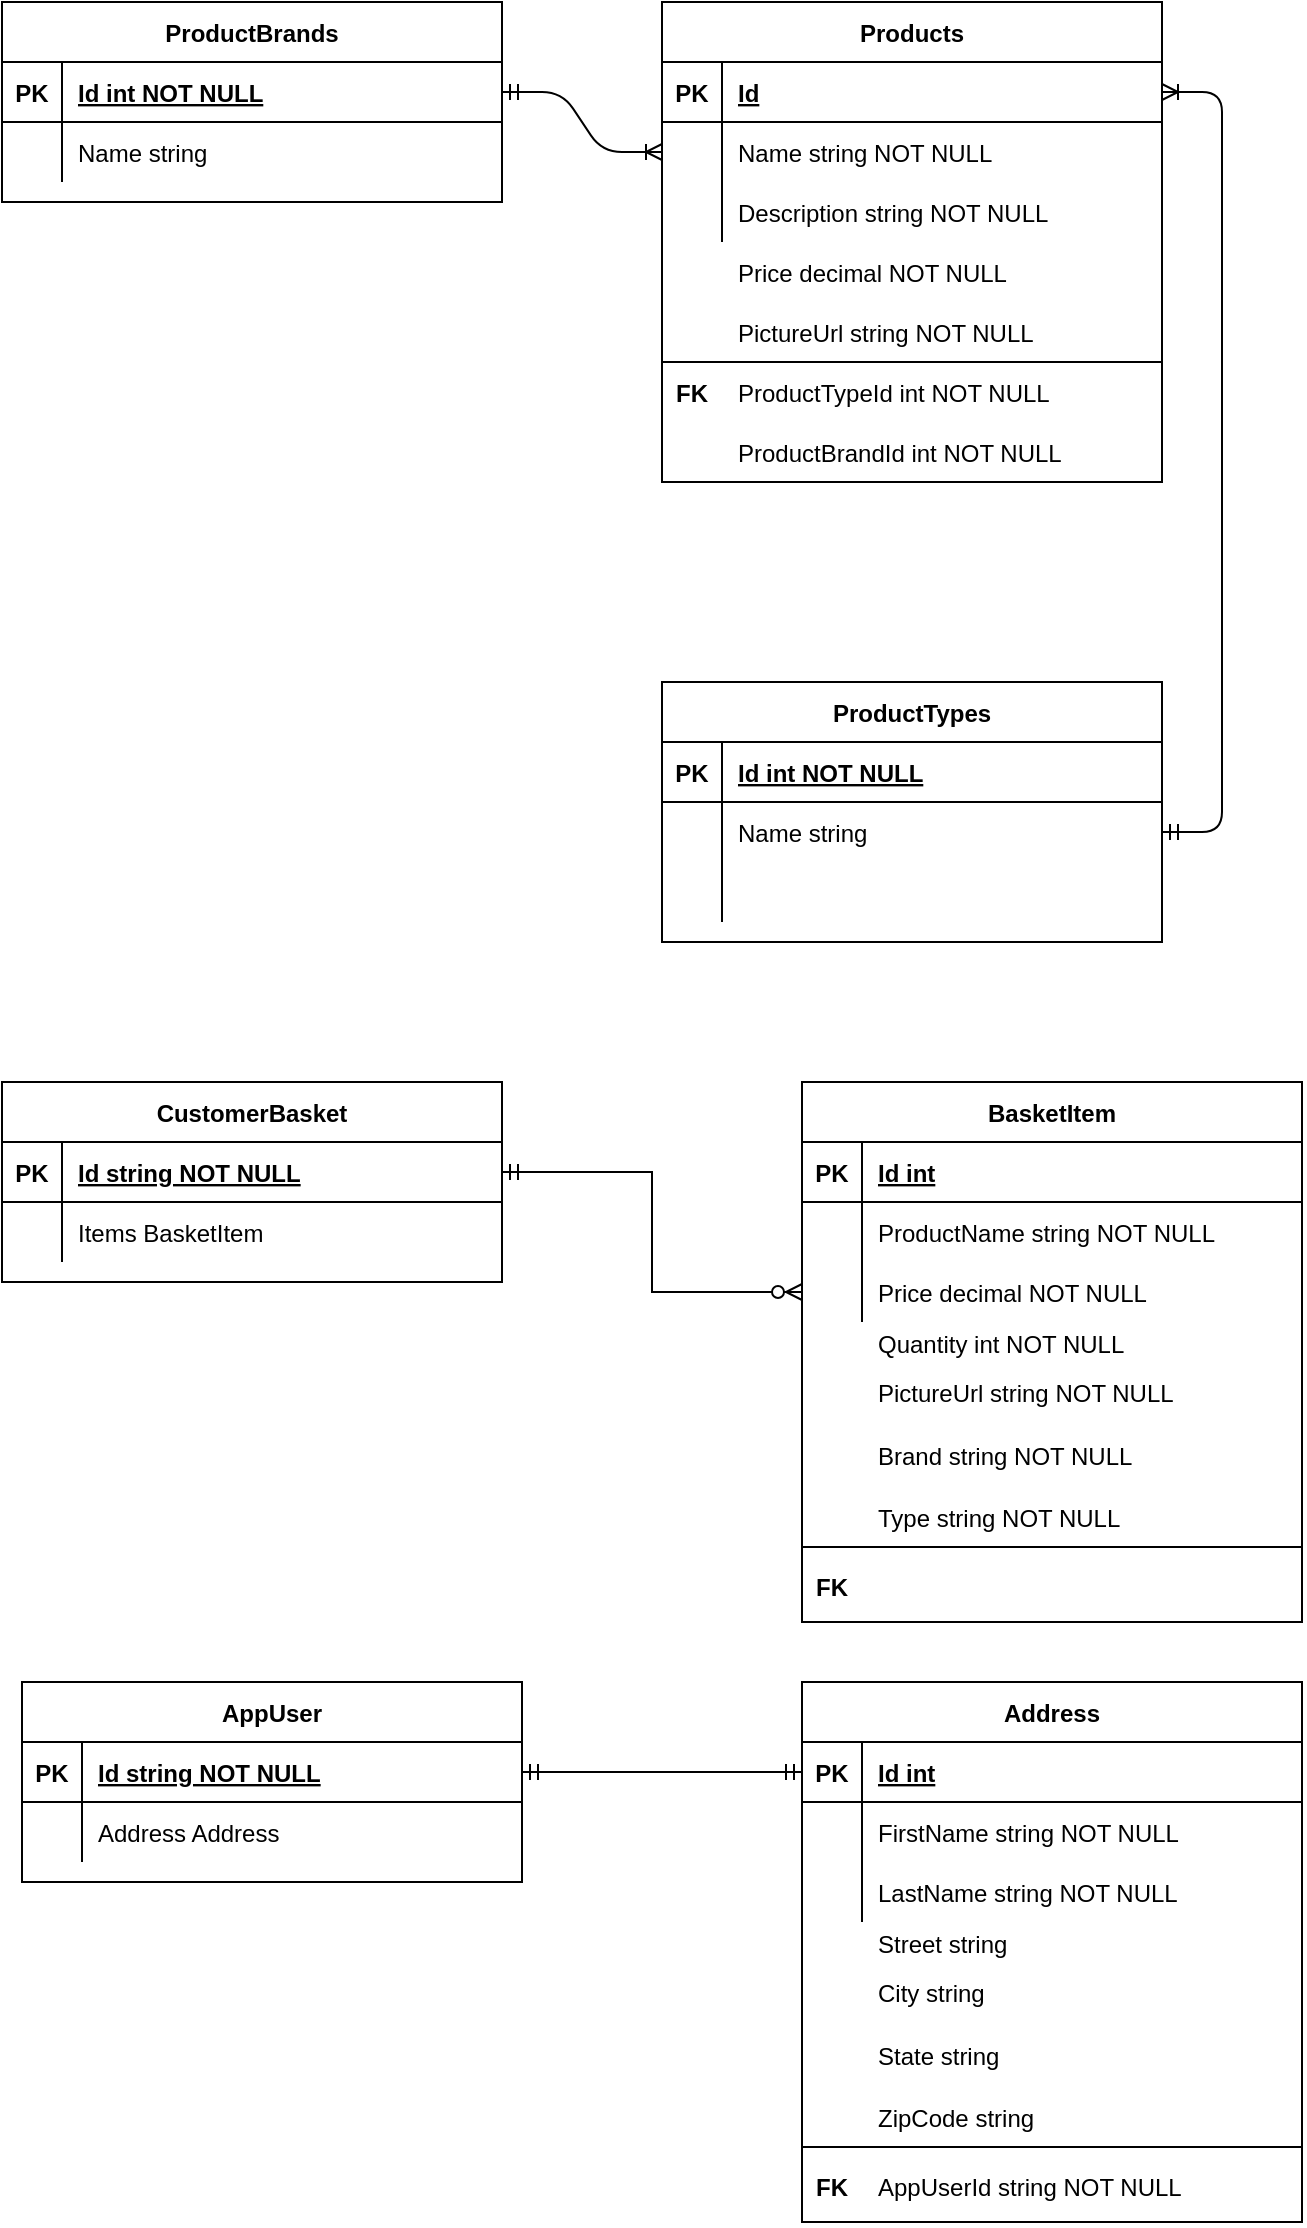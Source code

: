 <mxfile version="13.8.0" type="device"><diagram id="R2lEEEUBdFMjLlhIrx00" name="Page-1"><mxGraphModel dx="868" dy="450" grid="1" gridSize="10" guides="1" tooltips="1" connect="1" arrows="1" fold="1" page="1" pageScale="1" pageWidth="850" pageHeight="1100" math="0" shadow="0" extFonts="Permanent Marker^https://fonts.googleapis.com/css?family=Permanent+Marker"><root><mxCell id="0"/><mxCell id="1" parent="0"/><mxCell id="C-vyLk0tnHw3VtMMgP7b-1" value="" style="edgeStyle=entityRelationEdgeStyle;endArrow=ERoneToMany;startArrow=ERmandOne;endFill=0;startFill=0;" parent="1" source="C-vyLk0tnHw3VtMMgP7b-24" target="C-vyLk0tnHw3VtMMgP7b-6" edge="1"><mxGeometry width="100" height="100" relative="1" as="geometry"><mxPoint x="340" y="720" as="sourcePoint"/><mxPoint x="440" y="620" as="targetPoint"/></mxGeometry></mxCell><mxCell id="C-vyLk0tnHw3VtMMgP7b-12" value="" style="edgeStyle=entityRelationEdgeStyle;endArrow=ERmandOne;startArrow=ERoneToMany;endFill=0;startFill=0;" parent="1" source="C-vyLk0tnHw3VtMMgP7b-3" target="C-vyLk0tnHw3VtMMgP7b-17" edge="1"><mxGeometry width="100" height="100" relative="1" as="geometry"><mxPoint x="400" y="180" as="sourcePoint"/><mxPoint x="460" y="205" as="targetPoint"/></mxGeometry></mxCell><mxCell id="3wXvnnk6f5vpC1ITgU9m-12" value="" style="group" parent="1" vertex="1" connectable="0"><mxGeometry x="370" y="40" width="250" height="240" as="geometry"/></mxCell><mxCell id="C-vyLk0tnHw3VtMMgP7b-2" value="Products" style="shape=table;startSize=30;container=1;collapsible=1;childLayout=tableLayout;fixedRows=1;rowLines=0;fontStyle=1;align=center;resizeLast=1;" parent="3wXvnnk6f5vpC1ITgU9m-12" vertex="1"><mxGeometry width="250" height="240" as="geometry"/></mxCell><mxCell id="C-vyLk0tnHw3VtMMgP7b-3" value="" style="shape=partialRectangle;collapsible=0;dropTarget=0;pointerEvents=0;fillColor=none;points=[[0,0.5],[1,0.5]];portConstraint=eastwest;top=0;left=0;right=0;bottom=1;" parent="C-vyLk0tnHw3VtMMgP7b-2" vertex="1"><mxGeometry y="30" width="250" height="30" as="geometry"/></mxCell><mxCell id="C-vyLk0tnHw3VtMMgP7b-4" value="PK" style="shape=partialRectangle;overflow=hidden;connectable=0;fillColor=none;top=0;left=0;bottom=0;right=0;fontStyle=1;" parent="C-vyLk0tnHw3VtMMgP7b-3" vertex="1"><mxGeometry width="30" height="30" as="geometry"/></mxCell><mxCell id="C-vyLk0tnHw3VtMMgP7b-5" value="Id" style="shape=partialRectangle;overflow=hidden;connectable=0;fillColor=none;top=0;left=0;bottom=0;right=0;align=left;spacingLeft=6;fontStyle=5;" parent="C-vyLk0tnHw3VtMMgP7b-3" vertex="1"><mxGeometry x="30" width="220" height="30" as="geometry"/></mxCell><mxCell id="C-vyLk0tnHw3VtMMgP7b-6" value="" style="shape=partialRectangle;collapsible=0;dropTarget=0;pointerEvents=0;fillColor=none;points=[[0,0.5],[1,0.5]];portConstraint=eastwest;top=0;left=0;right=0;bottom=0;" parent="C-vyLk0tnHw3VtMMgP7b-2" vertex="1"><mxGeometry y="60" width="250" height="30" as="geometry"/></mxCell><mxCell id="C-vyLk0tnHw3VtMMgP7b-7" value="" style="shape=partialRectangle;overflow=hidden;connectable=0;fillColor=none;top=0;left=0;bottom=0;right=0;" parent="C-vyLk0tnHw3VtMMgP7b-6" vertex="1"><mxGeometry width="30" height="30" as="geometry"/></mxCell><mxCell id="C-vyLk0tnHw3VtMMgP7b-8" value="Name string NOT NULL" style="shape=partialRectangle;overflow=hidden;connectable=0;fillColor=none;top=0;left=0;bottom=0;right=0;align=left;spacingLeft=6;" parent="C-vyLk0tnHw3VtMMgP7b-6" vertex="1"><mxGeometry x="30" width="220" height="30" as="geometry"/></mxCell><mxCell id="C-vyLk0tnHw3VtMMgP7b-9" value="" style="shape=partialRectangle;collapsible=0;dropTarget=0;pointerEvents=0;fillColor=none;points=[[0,0.5],[1,0.5]];portConstraint=eastwest;top=0;left=0;right=0;bottom=0;" parent="C-vyLk0tnHw3VtMMgP7b-2" vertex="1"><mxGeometry y="90" width="250" height="30" as="geometry"/></mxCell><mxCell id="C-vyLk0tnHw3VtMMgP7b-10" value="" style="shape=partialRectangle;overflow=hidden;connectable=0;fillColor=none;top=0;left=0;bottom=0;right=0;" parent="C-vyLk0tnHw3VtMMgP7b-9" vertex="1"><mxGeometry width="30" height="30" as="geometry"/></mxCell><mxCell id="C-vyLk0tnHw3VtMMgP7b-11" value="Description string NOT NULL" style="shape=partialRectangle;overflow=hidden;connectable=0;fillColor=none;top=0;left=0;bottom=0;right=0;align=left;spacingLeft=6;" parent="C-vyLk0tnHw3VtMMgP7b-9" vertex="1"><mxGeometry x="30" width="220" height="30" as="geometry"/></mxCell><mxCell id="3wXvnnk6f5vpC1ITgU9m-5" value="Price decimal NOT NULL" style="shape=partialRectangle;overflow=hidden;connectable=0;fillColor=none;top=0;left=0;bottom=0;right=0;align=left;spacingLeft=6;" parent="3wXvnnk6f5vpC1ITgU9m-12" vertex="1"><mxGeometry x="30" y="120" width="220" height="30" as="geometry"/></mxCell><mxCell id="3wXvnnk6f5vpC1ITgU9m-6" value="PictureUrl string NOT NULL" style="shape=partialRectangle;overflow=hidden;connectable=0;fillColor=none;top=0;left=0;bottom=0;right=0;align=left;spacingLeft=6;" parent="3wXvnnk6f5vpC1ITgU9m-12" vertex="1"><mxGeometry x="30" y="150" width="220" height="30" as="geometry"/></mxCell><mxCell id="3wXvnnk6f5vpC1ITgU9m-7" value="ProductTypeId int NOT NULL" style="shape=partialRectangle;overflow=hidden;connectable=0;fillColor=none;top=0;left=0;bottom=0;right=0;align=left;spacingLeft=6;" parent="3wXvnnk6f5vpC1ITgU9m-12" vertex="1"><mxGeometry x="30" y="180" width="220" height="30" as="geometry"/></mxCell><mxCell id="3wXvnnk6f5vpC1ITgU9m-8" value="ProductBrandId int NOT NULL" style="shape=partialRectangle;overflow=hidden;connectable=0;fillColor=none;top=0;left=0;bottom=0;right=0;align=left;spacingLeft=6;" parent="3wXvnnk6f5vpC1ITgU9m-12" vertex="1"><mxGeometry x="30" y="210" width="220" height="30" as="geometry"/></mxCell><mxCell id="3wXvnnk6f5vpC1ITgU9m-10" value="FK" style="shape=partialRectangle;overflow=hidden;connectable=0;fillColor=none;top=0;left=0;bottom=0;right=0;fontStyle=1;" parent="3wXvnnk6f5vpC1ITgU9m-12" vertex="1"><mxGeometry y="180" width="30" height="30" as="geometry"/></mxCell><mxCell id="3wXvnnk6f5vpC1ITgU9m-11" value="" style="endArrow=none;html=1;" parent="3wXvnnk6f5vpC1ITgU9m-12" edge="1"><mxGeometry width="50" height="50" relative="1" as="geometry"><mxPoint y="180" as="sourcePoint"/><mxPoint x="250" y="180" as="targetPoint"/></mxGeometry></mxCell><mxCell id="C-vyLk0tnHw3VtMMgP7b-23" value="ProductBrands" style="shape=table;startSize=30;container=1;collapsible=1;childLayout=tableLayout;fixedRows=1;rowLines=0;fontStyle=1;align=center;resizeLast=1;" parent="1" vertex="1"><mxGeometry x="40" y="40" width="250" height="100" as="geometry"/></mxCell><mxCell id="C-vyLk0tnHw3VtMMgP7b-24" value="" style="shape=partialRectangle;collapsible=0;dropTarget=0;pointerEvents=0;fillColor=none;points=[[0,0.5],[1,0.5]];portConstraint=eastwest;top=0;left=0;right=0;bottom=1;" parent="C-vyLk0tnHw3VtMMgP7b-23" vertex="1"><mxGeometry y="30" width="250" height="30" as="geometry"/></mxCell><mxCell id="C-vyLk0tnHw3VtMMgP7b-25" value="PK" style="shape=partialRectangle;overflow=hidden;connectable=0;fillColor=none;top=0;left=0;bottom=0;right=0;fontStyle=1;" parent="C-vyLk0tnHw3VtMMgP7b-24" vertex="1"><mxGeometry width="30" height="30" as="geometry"/></mxCell><mxCell id="C-vyLk0tnHw3VtMMgP7b-26" value="Id int NOT NULL" style="shape=partialRectangle;overflow=hidden;connectable=0;fillColor=none;top=0;left=0;bottom=0;right=0;align=left;spacingLeft=6;fontStyle=5;" parent="C-vyLk0tnHw3VtMMgP7b-24" vertex="1"><mxGeometry x="30" width="220" height="30" as="geometry"/></mxCell><mxCell id="C-vyLk0tnHw3VtMMgP7b-27" value="" style="shape=partialRectangle;collapsible=0;dropTarget=0;pointerEvents=0;fillColor=none;points=[[0,0.5],[1,0.5]];portConstraint=eastwest;top=0;left=0;right=0;bottom=0;" parent="C-vyLk0tnHw3VtMMgP7b-23" vertex="1"><mxGeometry y="60" width="250" height="30" as="geometry"/></mxCell><mxCell id="C-vyLk0tnHw3VtMMgP7b-28" value="" style="shape=partialRectangle;overflow=hidden;connectable=0;fillColor=none;top=0;left=0;bottom=0;right=0;" parent="C-vyLk0tnHw3VtMMgP7b-27" vertex="1"><mxGeometry width="30" height="30" as="geometry"/></mxCell><mxCell id="C-vyLk0tnHw3VtMMgP7b-29" value="Name string" style="shape=partialRectangle;overflow=hidden;connectable=0;fillColor=none;top=0;left=0;bottom=0;right=0;align=left;spacingLeft=6;" parent="C-vyLk0tnHw3VtMMgP7b-27" vertex="1"><mxGeometry x="30" width="220" height="30" as="geometry"/></mxCell><mxCell id="C-vyLk0tnHw3VtMMgP7b-13" value="ProductTypes" style="shape=table;startSize=30;container=1;collapsible=1;childLayout=tableLayout;fixedRows=1;rowLines=0;fontStyle=1;align=center;resizeLast=1;" parent="1" vertex="1"><mxGeometry x="370" y="380" width="250" height="130" as="geometry"/></mxCell><mxCell id="C-vyLk0tnHw3VtMMgP7b-14" value="" style="shape=partialRectangle;collapsible=0;dropTarget=0;pointerEvents=0;fillColor=none;points=[[0,0.5],[1,0.5]];portConstraint=eastwest;top=0;left=0;right=0;bottom=1;" parent="C-vyLk0tnHw3VtMMgP7b-13" vertex="1"><mxGeometry y="30" width="250" height="30" as="geometry"/></mxCell><mxCell id="C-vyLk0tnHw3VtMMgP7b-15" value="PK" style="shape=partialRectangle;overflow=hidden;connectable=0;fillColor=none;top=0;left=0;bottom=0;right=0;fontStyle=1;" parent="C-vyLk0tnHw3VtMMgP7b-14" vertex="1"><mxGeometry width="30" height="30" as="geometry"/></mxCell><mxCell id="C-vyLk0tnHw3VtMMgP7b-16" value="Id int NOT NULL" style="shape=partialRectangle;overflow=hidden;connectable=0;fillColor=none;top=0;left=0;bottom=0;right=0;align=left;spacingLeft=6;fontStyle=5;" parent="C-vyLk0tnHw3VtMMgP7b-14" vertex="1"><mxGeometry x="30" width="220" height="30" as="geometry"/></mxCell><mxCell id="C-vyLk0tnHw3VtMMgP7b-17" value="" style="shape=partialRectangle;collapsible=0;dropTarget=0;pointerEvents=0;fillColor=none;points=[[0,0.5],[1,0.5]];portConstraint=eastwest;top=0;left=0;right=0;bottom=0;" parent="C-vyLk0tnHw3VtMMgP7b-13" vertex="1"><mxGeometry y="60" width="250" height="30" as="geometry"/></mxCell><mxCell id="C-vyLk0tnHw3VtMMgP7b-18" value="" style="shape=partialRectangle;overflow=hidden;connectable=0;fillColor=none;top=0;left=0;bottom=0;right=0;" parent="C-vyLk0tnHw3VtMMgP7b-17" vertex="1"><mxGeometry width="30" height="30" as="geometry"/></mxCell><mxCell id="C-vyLk0tnHw3VtMMgP7b-19" value="Name string" style="shape=partialRectangle;overflow=hidden;connectable=0;fillColor=none;top=0;left=0;bottom=0;right=0;align=left;spacingLeft=6;" parent="C-vyLk0tnHw3VtMMgP7b-17" vertex="1"><mxGeometry x="30" width="220" height="30" as="geometry"/></mxCell><mxCell id="C-vyLk0tnHw3VtMMgP7b-20" value="" style="shape=partialRectangle;collapsible=0;dropTarget=0;pointerEvents=0;fillColor=none;points=[[0,0.5],[1,0.5]];portConstraint=eastwest;top=0;left=0;right=0;bottom=0;" parent="C-vyLk0tnHw3VtMMgP7b-13" vertex="1"><mxGeometry y="90" width="250" height="30" as="geometry"/></mxCell><mxCell id="C-vyLk0tnHw3VtMMgP7b-21" value="" style="shape=partialRectangle;overflow=hidden;connectable=0;fillColor=none;top=0;left=0;bottom=0;right=0;" parent="C-vyLk0tnHw3VtMMgP7b-20" vertex="1"><mxGeometry width="30" height="30" as="geometry"/></mxCell><mxCell id="C-vyLk0tnHw3VtMMgP7b-22" value="" style="shape=partialRectangle;overflow=hidden;connectable=0;fillColor=none;top=0;left=0;bottom=0;right=0;align=left;spacingLeft=6;" parent="C-vyLk0tnHw3VtMMgP7b-20" vertex="1"><mxGeometry x="30" width="220" height="30" as="geometry"/></mxCell><mxCell id="Dr7dsPL5JRe8LT1fkRAq-37" value="" style="group" parent="1" vertex="1" connectable="0"><mxGeometry x="440" y="580" width="250" height="271.25" as="geometry"/></mxCell><mxCell id="Dr7dsPL5JRe8LT1fkRAq-16" value="BasketItem" style="shape=table;startSize=30;container=1;collapsible=1;childLayout=tableLayout;fixedRows=1;rowLines=0;fontStyle=1;align=center;resizeLast=1;" parent="Dr7dsPL5JRe8LT1fkRAq-37" vertex="1"><mxGeometry width="250" height="270" as="geometry"/></mxCell><mxCell id="Dr7dsPL5JRe8LT1fkRAq-17" value="" style="shape=partialRectangle;collapsible=0;dropTarget=0;pointerEvents=0;fillColor=none;points=[[0,0.5],[1,0.5]];portConstraint=eastwest;top=0;left=0;right=0;bottom=1;" parent="Dr7dsPL5JRe8LT1fkRAq-16" vertex="1"><mxGeometry y="30" width="250" height="30" as="geometry"/></mxCell><mxCell id="Dr7dsPL5JRe8LT1fkRAq-18" value="PK" style="shape=partialRectangle;overflow=hidden;connectable=0;fillColor=none;top=0;left=0;bottom=0;right=0;fontStyle=1;" parent="Dr7dsPL5JRe8LT1fkRAq-17" vertex="1"><mxGeometry width="30" height="30" as="geometry"/></mxCell><mxCell id="Dr7dsPL5JRe8LT1fkRAq-19" value="Id int" style="shape=partialRectangle;overflow=hidden;connectable=0;fillColor=none;top=0;left=0;bottom=0;right=0;align=left;spacingLeft=6;fontStyle=5;" parent="Dr7dsPL5JRe8LT1fkRAq-17" vertex="1"><mxGeometry x="30" width="220" height="30" as="geometry"/></mxCell><mxCell id="Dr7dsPL5JRe8LT1fkRAq-20" value="" style="shape=partialRectangle;collapsible=0;dropTarget=0;pointerEvents=0;fillColor=none;points=[[0,0.5],[1,0.5]];portConstraint=eastwest;top=0;left=0;right=0;bottom=0;" parent="Dr7dsPL5JRe8LT1fkRAq-16" vertex="1"><mxGeometry y="60" width="250" height="30" as="geometry"/></mxCell><mxCell id="Dr7dsPL5JRe8LT1fkRAq-21" value="" style="shape=partialRectangle;overflow=hidden;connectable=0;fillColor=none;top=0;left=0;bottom=0;right=0;" parent="Dr7dsPL5JRe8LT1fkRAq-20" vertex="1"><mxGeometry width="30" height="30" as="geometry"/></mxCell><mxCell id="Dr7dsPL5JRe8LT1fkRAq-22" value="ProductName string NOT NULL" style="shape=partialRectangle;overflow=hidden;connectable=0;fillColor=none;top=0;left=0;bottom=0;right=0;align=left;spacingLeft=6;" parent="Dr7dsPL5JRe8LT1fkRAq-20" vertex="1"><mxGeometry x="30" width="220" height="30" as="geometry"/></mxCell><mxCell id="Dr7dsPL5JRe8LT1fkRAq-23" value="" style="shape=partialRectangle;collapsible=0;dropTarget=0;pointerEvents=0;fillColor=none;points=[[0,0.5],[1,0.5]];portConstraint=eastwest;top=0;left=0;right=0;bottom=0;" parent="Dr7dsPL5JRe8LT1fkRAq-16" vertex="1"><mxGeometry y="90" width="250" height="30" as="geometry"/></mxCell><mxCell id="Dr7dsPL5JRe8LT1fkRAq-24" value="" style="shape=partialRectangle;overflow=hidden;connectable=0;fillColor=none;top=0;left=0;bottom=0;right=0;" parent="Dr7dsPL5JRe8LT1fkRAq-23" vertex="1"><mxGeometry width="30" height="30" as="geometry"/></mxCell><mxCell id="Dr7dsPL5JRe8LT1fkRAq-25" value="Price decimal NOT NULL" style="shape=partialRectangle;overflow=hidden;connectable=0;fillColor=none;top=0;left=0;bottom=0;right=0;align=left;spacingLeft=6;" parent="Dr7dsPL5JRe8LT1fkRAq-23" vertex="1"><mxGeometry x="30" width="220" height="30" as="geometry"/></mxCell><mxCell id="Dr7dsPL5JRe8LT1fkRAq-26" value="Quantity int NOT NULL" style="shape=partialRectangle;overflow=hidden;connectable=0;fillColor=none;top=0;left=0;bottom=0;right=0;align=left;spacingLeft=6;" parent="Dr7dsPL5JRe8LT1fkRAq-37" vertex="1"><mxGeometry x="30" y="110.905" width="220" height="38.75" as="geometry"/></mxCell><mxCell id="Dr7dsPL5JRe8LT1fkRAq-27" value="PictureUrl string NOT NULL" style="shape=partialRectangle;overflow=hidden;connectable=0;fillColor=none;top=0;left=0;bottom=0;right=0;align=left;spacingLeft=6;" parent="Dr7dsPL5JRe8LT1fkRAq-37" vertex="1"><mxGeometry x="30" y="135.625" width="220" height="38.75" as="geometry"/></mxCell><mxCell id="Dr7dsPL5JRe8LT1fkRAq-28" value="" style="shape=partialRectangle;overflow=hidden;connectable=0;fillColor=none;top=0;left=0;bottom=0;right=0;align=left;spacingLeft=6;" parent="Dr7dsPL5JRe8LT1fkRAq-37" vertex="1"><mxGeometry x="30" y="232.5" width="220" height="38.75" as="geometry"/></mxCell><mxCell id="Dr7dsPL5JRe8LT1fkRAq-30" value="FK" style="shape=partialRectangle;overflow=hidden;connectable=0;fillColor=none;top=0;left=0;bottom=0;right=0;fontStyle=1;" parent="Dr7dsPL5JRe8LT1fkRAq-37" vertex="1"><mxGeometry y="232.5" width="30" height="38.75" as="geometry"/></mxCell><mxCell id="Dr7dsPL5JRe8LT1fkRAq-31" value="" style="endArrow=none;html=1;" parent="Dr7dsPL5JRe8LT1fkRAq-37" edge="1"><mxGeometry width="50" height="50" as="geometry"><mxPoint y="232.5" as="sourcePoint"/><mxPoint x="250" y="232.5" as="targetPoint"/></mxGeometry></mxCell><mxCell id="Dr7dsPL5JRe8LT1fkRAq-34" value="Brand string NOT NULL" style="shape=partialRectangle;overflow=hidden;connectable=0;fillColor=none;top=0;left=0;bottom=0;right=0;align=left;spacingLeft=6;" parent="Dr7dsPL5JRe8LT1fkRAq-37" vertex="1"><mxGeometry x="30" y="170.434" width="220" height="32.069" as="geometry"/></mxCell><mxCell id="Dr7dsPL5JRe8LT1fkRAq-35" value="Type string NOT NULL" style="shape=partialRectangle;overflow=hidden;connectable=0;fillColor=none;top=0;left=0;bottom=0;right=0;align=left;spacingLeft=6;" parent="Dr7dsPL5JRe8LT1fkRAq-37" vertex="1"><mxGeometry x="30" y="202.5" width="220" height="30" as="geometry"/></mxCell><mxCell id="Dr7dsPL5JRe8LT1fkRAq-38" style="edgeStyle=orthogonalEdgeStyle;rounded=0;orthogonalLoop=1;jettySize=auto;html=1;exitX=1;exitY=0.5;exitDx=0;exitDy=0;entryX=0;entryY=0.5;entryDx=0;entryDy=0;endArrow=ERzeroToMany;endFill=1;startArrow=ERmandOne;startFill=0;" parent="1" source="Dr7dsPL5JRe8LT1fkRAq-2" target="Dr7dsPL5JRe8LT1fkRAq-23" edge="1"><mxGeometry relative="1" as="geometry"/></mxCell><mxCell id="Dr7dsPL5JRe8LT1fkRAq-1" value="CustomerBasket" style="shape=table;startSize=30;container=1;collapsible=1;childLayout=tableLayout;fixedRows=1;rowLines=0;fontStyle=1;align=center;resizeLast=1;" parent="1" vertex="1"><mxGeometry x="40" y="580" width="250" height="100" as="geometry"/></mxCell><mxCell id="Dr7dsPL5JRe8LT1fkRAq-2" value="" style="shape=partialRectangle;collapsible=0;dropTarget=0;pointerEvents=0;fillColor=none;points=[[0,0.5],[1,0.5]];portConstraint=eastwest;top=0;left=0;right=0;bottom=1;" parent="Dr7dsPL5JRe8LT1fkRAq-1" vertex="1"><mxGeometry y="30" width="250" height="30" as="geometry"/></mxCell><mxCell id="Dr7dsPL5JRe8LT1fkRAq-3" value="PK" style="shape=partialRectangle;overflow=hidden;connectable=0;fillColor=none;top=0;left=0;bottom=0;right=0;fontStyle=1;" parent="Dr7dsPL5JRe8LT1fkRAq-2" vertex="1"><mxGeometry width="30" height="30" as="geometry"/></mxCell><mxCell id="Dr7dsPL5JRe8LT1fkRAq-4" value="Id string NOT NULL" style="shape=partialRectangle;overflow=hidden;connectable=0;fillColor=none;top=0;left=0;bottom=0;right=0;align=left;spacingLeft=6;fontStyle=5;" parent="Dr7dsPL5JRe8LT1fkRAq-2" vertex="1"><mxGeometry x="30" width="220" height="30" as="geometry"/></mxCell><mxCell id="Dr7dsPL5JRe8LT1fkRAq-5" value="" style="shape=partialRectangle;collapsible=0;dropTarget=0;pointerEvents=0;fillColor=none;points=[[0,0.5],[1,0.5]];portConstraint=eastwest;top=0;left=0;right=0;bottom=0;" parent="Dr7dsPL5JRe8LT1fkRAq-1" vertex="1"><mxGeometry y="60" width="250" height="30" as="geometry"/></mxCell><mxCell id="Dr7dsPL5JRe8LT1fkRAq-6" value="" style="shape=partialRectangle;overflow=hidden;connectable=0;fillColor=none;top=0;left=0;bottom=0;right=0;" parent="Dr7dsPL5JRe8LT1fkRAq-5" vertex="1"><mxGeometry width="30" height="30" as="geometry"/></mxCell><mxCell id="Dr7dsPL5JRe8LT1fkRAq-7" value="Items BasketItem" style="shape=partialRectangle;overflow=hidden;connectable=0;fillColor=none;top=0;left=0;bottom=0;right=0;align=left;spacingLeft=6;" parent="Dr7dsPL5JRe8LT1fkRAq-5" vertex="1"><mxGeometry x="30" width="220" height="30" as="geometry"/></mxCell><mxCell id="FdBKlnAf6U--nHLqbtXc-1" value="AppUser" style="shape=table;startSize=30;container=1;collapsible=1;childLayout=tableLayout;fixedRows=1;rowLines=0;fontStyle=1;align=center;resizeLast=1;" vertex="1" parent="1"><mxGeometry x="50" y="880" width="250" height="100" as="geometry"/></mxCell><mxCell id="FdBKlnAf6U--nHLqbtXc-2" value="" style="shape=partialRectangle;collapsible=0;dropTarget=0;pointerEvents=0;fillColor=none;points=[[0,0.5],[1,0.5]];portConstraint=eastwest;top=0;left=0;right=0;bottom=1;" vertex="1" parent="FdBKlnAf6U--nHLqbtXc-1"><mxGeometry y="30" width="250" height="30" as="geometry"/></mxCell><mxCell id="FdBKlnAf6U--nHLqbtXc-3" value="PK" style="shape=partialRectangle;overflow=hidden;connectable=0;fillColor=none;top=0;left=0;bottom=0;right=0;fontStyle=1;" vertex="1" parent="FdBKlnAf6U--nHLqbtXc-2"><mxGeometry width="30" height="30" as="geometry"/></mxCell><mxCell id="FdBKlnAf6U--nHLqbtXc-4" value="Id string NOT NULL" style="shape=partialRectangle;overflow=hidden;connectable=0;fillColor=none;top=0;left=0;bottom=0;right=0;align=left;spacingLeft=6;fontStyle=5;" vertex="1" parent="FdBKlnAf6U--nHLqbtXc-2"><mxGeometry x="30" width="220" height="30" as="geometry"/></mxCell><mxCell id="FdBKlnAf6U--nHLqbtXc-5" value="" style="shape=partialRectangle;collapsible=0;dropTarget=0;pointerEvents=0;fillColor=none;points=[[0,0.5],[1,0.5]];portConstraint=eastwest;top=0;left=0;right=0;bottom=0;" vertex="1" parent="FdBKlnAf6U--nHLqbtXc-1"><mxGeometry y="60" width="250" height="30" as="geometry"/></mxCell><mxCell id="FdBKlnAf6U--nHLqbtXc-6" value="" style="shape=partialRectangle;overflow=hidden;connectable=0;fillColor=none;top=0;left=0;bottom=0;right=0;" vertex="1" parent="FdBKlnAf6U--nHLqbtXc-5"><mxGeometry width="30" height="30" as="geometry"/></mxCell><mxCell id="FdBKlnAf6U--nHLqbtXc-7" value="Address Address" style="shape=partialRectangle;overflow=hidden;connectable=0;fillColor=none;top=0;left=0;bottom=0;right=0;align=left;spacingLeft=6;" vertex="1" parent="FdBKlnAf6U--nHLqbtXc-5"><mxGeometry x="30" width="220" height="30" as="geometry"/></mxCell><mxCell id="FdBKlnAf6U--nHLqbtXc-15" value="" style="group" vertex="1" connectable="0" parent="1"><mxGeometry x="440" y="880" width="250" height="271.25" as="geometry"/></mxCell><mxCell id="FdBKlnAf6U--nHLqbtXc-16" value="Address" style="shape=table;startSize=30;container=1;collapsible=1;childLayout=tableLayout;fixedRows=1;rowLines=0;fontStyle=1;align=center;resizeLast=1;" vertex="1" parent="FdBKlnAf6U--nHLqbtXc-15"><mxGeometry width="250" height="270" as="geometry"/></mxCell><mxCell id="FdBKlnAf6U--nHLqbtXc-17" value="" style="shape=partialRectangle;collapsible=0;dropTarget=0;pointerEvents=0;fillColor=none;points=[[0,0.5],[1,0.5]];portConstraint=eastwest;top=0;left=0;right=0;bottom=1;" vertex="1" parent="FdBKlnAf6U--nHLqbtXc-16"><mxGeometry y="30" width="250" height="30" as="geometry"/></mxCell><mxCell id="FdBKlnAf6U--nHLqbtXc-18" value="PK" style="shape=partialRectangle;overflow=hidden;connectable=0;fillColor=none;top=0;left=0;bottom=0;right=0;fontStyle=1;" vertex="1" parent="FdBKlnAf6U--nHLqbtXc-17"><mxGeometry width="30" height="30" as="geometry"/></mxCell><mxCell id="FdBKlnAf6U--nHLqbtXc-19" value="Id int" style="shape=partialRectangle;overflow=hidden;connectable=0;fillColor=none;top=0;left=0;bottom=0;right=0;align=left;spacingLeft=6;fontStyle=5;" vertex="1" parent="FdBKlnAf6U--nHLqbtXc-17"><mxGeometry x="30" width="220" height="30" as="geometry"/></mxCell><mxCell id="FdBKlnAf6U--nHLqbtXc-20" value="" style="shape=partialRectangle;collapsible=0;dropTarget=0;pointerEvents=0;fillColor=none;points=[[0,0.5],[1,0.5]];portConstraint=eastwest;top=0;left=0;right=0;bottom=0;" vertex="1" parent="FdBKlnAf6U--nHLqbtXc-16"><mxGeometry y="60" width="250" height="30" as="geometry"/></mxCell><mxCell id="FdBKlnAf6U--nHLqbtXc-21" value="" style="shape=partialRectangle;overflow=hidden;connectable=0;fillColor=none;top=0;left=0;bottom=0;right=0;" vertex="1" parent="FdBKlnAf6U--nHLqbtXc-20"><mxGeometry width="30" height="30" as="geometry"/></mxCell><mxCell id="FdBKlnAf6U--nHLqbtXc-22" value="FirstName string NOT NULL" style="shape=partialRectangle;overflow=hidden;connectable=0;fillColor=none;top=0;left=0;bottom=0;right=0;align=left;spacingLeft=6;" vertex="1" parent="FdBKlnAf6U--nHLqbtXc-20"><mxGeometry x="30" width="220" height="30" as="geometry"/></mxCell><mxCell id="FdBKlnAf6U--nHLqbtXc-23" value="" style="shape=partialRectangle;collapsible=0;dropTarget=0;pointerEvents=0;fillColor=none;points=[[0,0.5],[1,0.5]];portConstraint=eastwest;top=0;left=0;right=0;bottom=0;" vertex="1" parent="FdBKlnAf6U--nHLqbtXc-16"><mxGeometry y="90" width="250" height="30" as="geometry"/></mxCell><mxCell id="FdBKlnAf6U--nHLqbtXc-24" value="" style="shape=partialRectangle;overflow=hidden;connectable=0;fillColor=none;top=0;left=0;bottom=0;right=0;" vertex="1" parent="FdBKlnAf6U--nHLqbtXc-23"><mxGeometry width="30" height="30" as="geometry"/></mxCell><mxCell id="FdBKlnAf6U--nHLqbtXc-25" value="LastName string NOT NULL" style="shape=partialRectangle;overflow=hidden;connectable=0;fillColor=none;top=0;left=0;bottom=0;right=0;align=left;spacingLeft=6;" vertex="1" parent="FdBKlnAf6U--nHLqbtXc-23"><mxGeometry x="30" width="220" height="30" as="geometry"/></mxCell><mxCell id="FdBKlnAf6U--nHLqbtXc-26" value="Street string" style="shape=partialRectangle;overflow=hidden;connectable=0;fillColor=none;top=0;left=0;bottom=0;right=0;align=left;spacingLeft=6;" vertex="1" parent="FdBKlnAf6U--nHLqbtXc-15"><mxGeometry x="30" y="110.905" width="220" height="38.75" as="geometry"/></mxCell><mxCell id="FdBKlnAf6U--nHLqbtXc-27" value="City string" style="shape=partialRectangle;overflow=hidden;connectable=0;fillColor=none;top=0;left=0;bottom=0;right=0;align=left;spacingLeft=6;" vertex="1" parent="FdBKlnAf6U--nHLqbtXc-15"><mxGeometry x="30" y="135.625" width="220" height="38.75" as="geometry"/></mxCell><mxCell id="FdBKlnAf6U--nHLqbtXc-28" value="AppUserId string NOT NULL" style="shape=partialRectangle;overflow=hidden;connectable=0;fillColor=none;top=0;left=0;bottom=0;right=0;align=left;spacingLeft=6;" vertex="1" parent="FdBKlnAf6U--nHLqbtXc-15"><mxGeometry x="30" y="232.5" width="220" height="38.75" as="geometry"/></mxCell><mxCell id="FdBKlnAf6U--nHLqbtXc-29" value="FK" style="shape=partialRectangle;overflow=hidden;connectable=0;fillColor=none;top=0;left=0;bottom=0;right=0;fontStyle=1;" vertex="1" parent="FdBKlnAf6U--nHLqbtXc-15"><mxGeometry y="232.5" width="30" height="38.75" as="geometry"/></mxCell><mxCell id="FdBKlnAf6U--nHLqbtXc-30" value="" style="endArrow=none;html=1;" edge="1" parent="FdBKlnAf6U--nHLqbtXc-15"><mxGeometry width="50" height="50" as="geometry"><mxPoint y="232.5" as="sourcePoint"/><mxPoint x="250" y="232.5" as="targetPoint"/></mxGeometry></mxCell><mxCell id="FdBKlnAf6U--nHLqbtXc-31" value="State string" style="shape=partialRectangle;overflow=hidden;connectable=0;fillColor=none;top=0;left=0;bottom=0;right=0;align=left;spacingLeft=6;" vertex="1" parent="FdBKlnAf6U--nHLqbtXc-15"><mxGeometry x="30" y="170.434" width="220" height="32.069" as="geometry"/></mxCell><mxCell id="FdBKlnAf6U--nHLqbtXc-32" value="ZipCode string" style="shape=partialRectangle;overflow=hidden;connectable=0;fillColor=none;top=0;left=0;bottom=0;right=0;align=left;spacingLeft=6;" vertex="1" parent="FdBKlnAf6U--nHLqbtXc-15"><mxGeometry x="30" y="202.5" width="220" height="30" as="geometry"/></mxCell><mxCell id="FdBKlnAf6U--nHLqbtXc-33" style="edgeStyle=orthogonalEdgeStyle;rounded=0;orthogonalLoop=1;jettySize=auto;html=1;exitX=1;exitY=0.5;exitDx=0;exitDy=0;entryX=0;entryY=0.5;entryDx=0;entryDy=0;endArrow=ERmandOne;endFill=0;startArrow=ERmandOne;startFill=0;" edge="1" parent="1" source="FdBKlnAf6U--nHLqbtXc-2" target="FdBKlnAf6U--nHLqbtXc-17"><mxGeometry relative="1" as="geometry"/></mxCell></root></mxGraphModel></diagram></mxfile>